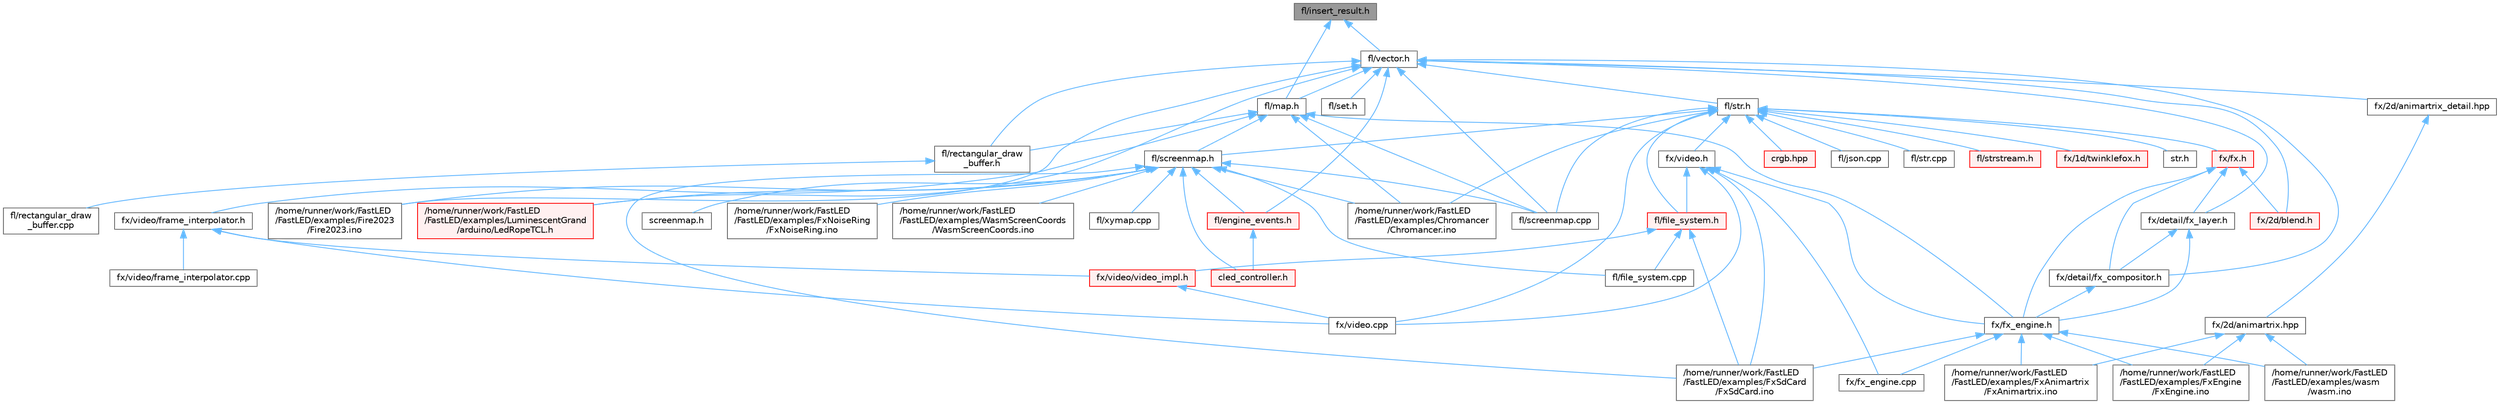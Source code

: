 digraph "fl/insert_result.h"
{
 // INTERACTIVE_SVG=YES
 // LATEX_PDF_SIZE
  bgcolor="transparent";
  edge [fontname=Helvetica,fontsize=10,labelfontname=Helvetica,labelfontsize=10];
  node [fontname=Helvetica,fontsize=10,shape=box,height=0.2,width=0.4];
  Node1 [id="Node000001",label="fl/insert_result.h",height=0.2,width=0.4,color="gray40", fillcolor="grey60", style="filled", fontcolor="black",tooltip=" "];
  Node1 -> Node2 [id="edge1_Node000001_Node000002",dir="back",color="steelblue1",style="solid",tooltip=" "];
  Node2 [id="Node000002",label="fl/map.h",height=0.2,width=0.4,color="grey40", fillcolor="white", style="filled",URL="$dc/db7/map_8h.html",tooltip=" "];
  Node2 -> Node3 [id="edge2_Node000002_Node000003",dir="back",color="steelblue1",style="solid",tooltip=" "];
  Node3 [id="Node000003",label="/home/runner/work/FastLED\l/FastLED/examples/Chromancer\l/Chromancer.ino",height=0.2,width=0.4,color="grey40", fillcolor="white", style="filled",URL="$d1/ddb/_chromancer_8ino.html",tooltip=" "];
  Node2 -> Node4 [id="edge3_Node000002_Node000004",dir="back",color="steelblue1",style="solid",tooltip=" "];
  Node4 [id="Node000004",label="fl/rectangular_draw\l_buffer.h",height=0.2,width=0.4,color="grey40", fillcolor="white", style="filled",URL="$d9/df3/rectangular__draw__buffer_8h.html",tooltip=" "];
  Node4 -> Node5 [id="edge4_Node000004_Node000005",dir="back",color="steelblue1",style="solid",tooltip=" "];
  Node5 [id="Node000005",label="fl/rectangular_draw\l_buffer.cpp",height=0.2,width=0.4,color="grey40", fillcolor="white", style="filled",URL="$d3/d8d/rectangular__draw__buffer_8cpp.html",tooltip=" "];
  Node2 -> Node6 [id="edge5_Node000002_Node000006",dir="back",color="steelblue1",style="solid",tooltip=" "];
  Node6 [id="Node000006",label="fl/screenmap.cpp",height=0.2,width=0.4,color="grey40", fillcolor="white", style="filled",URL="$d9/d6f/screenmap_8cpp.html",tooltip=" "];
  Node2 -> Node7 [id="edge6_Node000002_Node000007",dir="back",color="steelblue1",style="solid",tooltip=" "];
  Node7 [id="Node000007",label="fl/screenmap.h",height=0.2,width=0.4,color="grey40", fillcolor="white", style="filled",URL="$d7/d0d/fl_2screenmap_8h.html",tooltip=" "];
  Node7 -> Node3 [id="edge7_Node000007_Node000003",dir="back",color="steelblue1",style="solid",tooltip=" "];
  Node7 -> Node8 [id="edge8_Node000007_Node000008",dir="back",color="steelblue1",style="solid",tooltip=" "];
  Node8 [id="Node000008",label="/home/runner/work/FastLED\l/FastLED/examples/Fire2023\l/Fire2023.ino",height=0.2,width=0.4,color="grey40", fillcolor="white", style="filled",URL="$d8/d2c/_fire2023_8ino.html",tooltip=" "];
  Node7 -> Node9 [id="edge9_Node000007_Node000009",dir="back",color="steelblue1",style="solid",tooltip=" "];
  Node9 [id="Node000009",label="/home/runner/work/FastLED\l/FastLED/examples/FxNoiseRing\l/FxNoiseRing.ino",height=0.2,width=0.4,color="grey40", fillcolor="white", style="filled",URL="$d3/dac/_fx_noise_ring_8ino.html",tooltip=" "];
  Node7 -> Node10 [id="edge10_Node000007_Node000010",dir="back",color="steelblue1",style="solid",tooltip=" "];
  Node10 [id="Node000010",label="/home/runner/work/FastLED\l/FastLED/examples/FxSdCard\l/FxSdCard.ino",height=0.2,width=0.4,color="grey40", fillcolor="white", style="filled",URL="$d7/d35/_fx_sd_card_8ino.html",tooltip=" "];
  Node7 -> Node11 [id="edge11_Node000007_Node000011",dir="back",color="steelblue1",style="solid",tooltip=" "];
  Node11 [id="Node000011",label="/home/runner/work/FastLED\l/FastLED/examples/LuminescentGrand\l/arduino/LedRopeTCL.h",height=0.2,width=0.4,color="red", fillcolor="#FFF0F0", style="filled",URL="$d9/d7e/_led_rope_t_c_l_8h.html",tooltip=" "];
  Node7 -> Node13 [id="edge12_Node000007_Node000013",dir="back",color="steelblue1",style="solid",tooltip=" "];
  Node13 [id="Node000013",label="/home/runner/work/FastLED\l/FastLED/examples/WasmScreenCoords\l/WasmScreenCoords.ino",height=0.2,width=0.4,color="grey40", fillcolor="white", style="filled",URL="$dc/d4d/_wasm_screen_coords_8ino.html",tooltip="Simple test for screen coordinates in the web compiled version of FastLED."];
  Node7 -> Node14 [id="edge13_Node000007_Node000014",dir="back",color="steelblue1",style="solid",tooltip=" "];
  Node14 [id="Node000014",label="cled_controller.h",height=0.2,width=0.4,color="red", fillcolor="#FFF0F0", style="filled",URL="$db/d6d/cled__controller_8h.html",tooltip="base definitions used by led controllers for writing out led data"];
  Node7 -> Node129 [id="edge14_Node000007_Node000129",dir="back",color="steelblue1",style="solid",tooltip=" "];
  Node129 [id="Node000129",label="fl/engine_events.h",height=0.2,width=0.4,color="red", fillcolor="#FFF0F0", style="filled",URL="$dc/dd9/fl_2engine__events_8h.html",tooltip=" "];
  Node129 -> Node14 [id="edge15_Node000129_Node000014",dir="back",color="steelblue1",style="solid",tooltip=" "];
  Node7 -> Node132 [id="edge16_Node000007_Node000132",dir="back",color="steelblue1",style="solid",tooltip=" "];
  Node132 [id="Node000132",label="fl/file_system.cpp",height=0.2,width=0.4,color="grey40", fillcolor="white", style="filled",URL="$d4/d37/file__system_8cpp.html",tooltip=" "];
  Node7 -> Node6 [id="edge17_Node000007_Node000006",dir="back",color="steelblue1",style="solid",tooltip=" "];
  Node7 -> Node133 [id="edge18_Node000007_Node000133",dir="back",color="steelblue1",style="solid",tooltip=" "];
  Node133 [id="Node000133",label="fl/xymap.cpp",height=0.2,width=0.4,color="grey40", fillcolor="white", style="filled",URL="$d7/d09/xymap_8cpp.html",tooltip=" "];
  Node7 -> Node134 [id="edge19_Node000007_Node000134",dir="back",color="steelblue1",style="solid",tooltip=" "];
  Node134 [id="Node000134",label="screenmap.h",height=0.2,width=0.4,color="grey40", fillcolor="white", style="filled",URL="$d7/d97/screenmap_8h.html",tooltip=" "];
  Node2 -> Node135 [id="edge20_Node000002_Node000135",dir="back",color="steelblue1",style="solid",tooltip=" "];
  Node135 [id="Node000135",label="fx/fx_engine.h",height=0.2,width=0.4,color="grey40", fillcolor="white", style="filled",URL="$d9/d3c/fx__engine_8h.html",tooltip=" "];
  Node135 -> Node40 [id="edge21_Node000135_Node000040",dir="back",color="steelblue1",style="solid",tooltip=" "];
  Node40 [id="Node000040",label="/home/runner/work/FastLED\l/FastLED/examples/FxAnimartrix\l/FxAnimartrix.ino",height=0.2,width=0.4,color="grey40", fillcolor="white", style="filled",URL="$dd/d96/_fx_animartrix_8ino.html",tooltip=" "];
  Node135 -> Node43 [id="edge22_Node000135_Node000043",dir="back",color="steelblue1",style="solid",tooltip=" "];
  Node43 [id="Node000043",label="/home/runner/work/FastLED\l/FastLED/examples/FxEngine\l/FxEngine.ino",height=0.2,width=0.4,color="grey40", fillcolor="white", style="filled",URL="$d6/d35/_fx_engine_8ino.html",tooltip="Demonstrates how to use the FxEngine to switch between different effects on a 2D LED matrix."];
  Node135 -> Node10 [id="edge23_Node000135_Node000010",dir="back",color="steelblue1",style="solid",tooltip=" "];
  Node135 -> Node77 [id="edge24_Node000135_Node000077",dir="back",color="steelblue1",style="solid",tooltip=" "];
  Node77 [id="Node000077",label="/home/runner/work/FastLED\l/FastLED/examples/wasm\l/wasm.ino",height=0.2,width=0.4,color="grey40", fillcolor="white", style="filled",URL="$d7/dd3/wasm_8ino.html",tooltip="Demonstrates an advanced ino file with multiple effects and UI elements."];
  Node135 -> Node136 [id="edge25_Node000135_Node000136",dir="back",color="steelblue1",style="solid",tooltip=" "];
  Node136 [id="Node000136",label="fx/fx_engine.cpp",height=0.2,width=0.4,color="grey40", fillcolor="white", style="filled",URL="$df/d8e/fx__engine_8cpp.html",tooltip=" "];
  Node2 -> Node137 [id="edge26_Node000002_Node000137",dir="back",color="steelblue1",style="solid",tooltip=" "];
  Node137 [id="Node000137",label="fx/video/frame_interpolator.h",height=0.2,width=0.4,color="grey40", fillcolor="white", style="filled",URL="$d3/dda/frame__interpolator_8h.html",tooltip=" "];
  Node137 -> Node138 [id="edge27_Node000137_Node000138",dir="back",color="steelblue1",style="solid",tooltip=" "];
  Node138 [id="Node000138",label="fx/video.cpp",height=0.2,width=0.4,color="grey40", fillcolor="white", style="filled",URL="$d0/d05/video_8cpp.html",tooltip=" "];
  Node137 -> Node139 [id="edge28_Node000137_Node000139",dir="back",color="steelblue1",style="solid",tooltip=" "];
  Node139 [id="Node000139",label="fx/video/frame_interpolator.cpp",height=0.2,width=0.4,color="grey40", fillcolor="white", style="filled",URL="$d5/da4/frame__interpolator_8cpp.html",tooltip=" "];
  Node137 -> Node140 [id="edge29_Node000137_Node000140",dir="back",color="steelblue1",style="solid",tooltip=" "];
  Node140 [id="Node000140",label="fx/video/video_impl.h",height=0.2,width=0.4,color="red", fillcolor="#FFF0F0", style="filled",URL="$d5/d82/video__impl_8h.html",tooltip=" "];
  Node140 -> Node138 [id="edge30_Node000140_Node000138",dir="back",color="steelblue1",style="solid",tooltip=" "];
  Node1 -> Node142 [id="edge31_Node000001_Node000142",dir="back",color="steelblue1",style="solid",tooltip=" "];
  Node142 [id="Node000142",label="fl/vector.h",height=0.2,width=0.4,color="grey40", fillcolor="white", style="filled",URL="$d6/d68/vector_8h.html",tooltip=" "];
  Node142 -> Node8 [id="edge32_Node000142_Node000008",dir="back",color="steelblue1",style="solid",tooltip=" "];
  Node142 -> Node11 [id="edge33_Node000142_Node000011",dir="back",color="steelblue1",style="solid",tooltip=" "];
  Node142 -> Node129 [id="edge34_Node000142_Node000129",dir="back",color="steelblue1",style="solid",tooltip=" "];
  Node142 -> Node2 [id="edge35_Node000142_Node000002",dir="back",color="steelblue1",style="solid",tooltip=" "];
  Node142 -> Node4 [id="edge36_Node000142_Node000004",dir="back",color="steelblue1",style="solid",tooltip=" "];
  Node142 -> Node6 [id="edge37_Node000142_Node000006",dir="back",color="steelblue1",style="solid",tooltip=" "];
  Node142 -> Node143 [id="edge38_Node000142_Node000143",dir="back",color="steelblue1",style="solid",tooltip=" "];
  Node143 [id="Node000143",label="fl/set.h",height=0.2,width=0.4,color="grey40", fillcolor="white", style="filled",URL="$d4/d13/set_8h.html",tooltip=" "];
  Node142 -> Node144 [id="edge39_Node000142_Node000144",dir="back",color="steelblue1",style="solid",tooltip=" "];
  Node144 [id="Node000144",label="fl/str.h",height=0.2,width=0.4,color="grey40", fillcolor="white", style="filled",URL="$dc/d0e/fl_2str_8h.html",tooltip=" "];
  Node144 -> Node3 [id="edge40_Node000144_Node000003",dir="back",color="steelblue1",style="solid",tooltip=" "];
  Node144 -> Node117 [id="edge41_Node000144_Node000117",dir="back",color="steelblue1",style="solid",tooltip=" "];
  Node117 [id="Node000117",label="crgb.hpp",height=0.2,width=0.4,color="red", fillcolor="#FFF0F0", style="filled",URL="$d0/d4b/crgb_8hpp.html",tooltip="Defines utility functions for the red, green, and blue (RGB) pixel struct."];
  Node144 -> Node145 [id="edge42_Node000144_Node000145",dir="back",color="steelblue1",style="solid",tooltip=" "];
  Node145 [id="Node000145",label="fl/file_system.h",height=0.2,width=0.4,color="red", fillcolor="#FFF0F0", style="filled",URL="$d9/d28/fl_2file__system_8h.html",tooltip=" "];
  Node145 -> Node10 [id="edge43_Node000145_Node000010",dir="back",color="steelblue1",style="solid",tooltip=" "];
  Node145 -> Node132 [id="edge44_Node000145_Node000132",dir="back",color="steelblue1",style="solid",tooltip=" "];
  Node145 -> Node140 [id="edge45_Node000145_Node000140",dir="back",color="steelblue1",style="solid",tooltip=" "];
  Node144 -> Node149 [id="edge46_Node000144_Node000149",dir="back",color="steelblue1",style="solid",tooltip=" "];
  Node149 [id="Node000149",label="fl/json.cpp",height=0.2,width=0.4,color="grey40", fillcolor="white", style="filled",URL="$dd/d55/json_8cpp.html",tooltip=" "];
  Node144 -> Node6 [id="edge47_Node000144_Node000006",dir="back",color="steelblue1",style="solid",tooltip=" "];
  Node144 -> Node7 [id="edge48_Node000144_Node000007",dir="back",color="steelblue1",style="solid",tooltip=" "];
  Node144 -> Node150 [id="edge49_Node000144_Node000150",dir="back",color="steelblue1",style="solid",tooltip=" "];
  Node150 [id="Node000150",label="fl/str.cpp",height=0.2,width=0.4,color="grey40", fillcolor="white", style="filled",URL="$d1/d1f/str_8cpp.html",tooltip=" "];
  Node144 -> Node151 [id="edge50_Node000144_Node000151",dir="back",color="steelblue1",style="solid",tooltip=" "];
  Node151 [id="Node000151",label="fl/strstream.h",height=0.2,width=0.4,color="red", fillcolor="#FFF0F0", style="filled",URL="$d8/d00/strstream_8h.html",tooltip=" "];
  Node144 -> Node105 [id="edge51_Node000144_Node000105",dir="back",color="steelblue1",style="solid",tooltip=" "];
  Node105 [id="Node000105",label="fx/1d/twinklefox.h",height=0.2,width=0.4,color="red", fillcolor="#FFF0F0", style="filled",URL="$d1/df6/twinklefox_8h.html",tooltip=" "];
  Node144 -> Node169 [id="edge52_Node000144_Node000169",dir="back",color="steelblue1",style="solid",tooltip=" "];
  Node169 [id="Node000169",label="fx/fx.h",height=0.2,width=0.4,color="red", fillcolor="#FFF0F0", style="filled",URL="$d2/d0c/fx_8h.html",tooltip=" "];
  Node169 -> Node163 [id="edge53_Node000169_Node000163",dir="back",color="steelblue1",style="solid",tooltip=" "];
  Node163 [id="Node000163",label="fx/2d/blend.h",height=0.2,width=0.4,color="red", fillcolor="#FFF0F0", style="filled",URL="$d8/d4e/blend_8h.html",tooltip=" "];
  Node169 -> Node165 [id="edge54_Node000169_Node000165",dir="back",color="steelblue1",style="solid",tooltip=" "];
  Node165 [id="Node000165",label="fx/detail/fx_compositor.h",height=0.2,width=0.4,color="grey40", fillcolor="white", style="filled",URL="$d5/d6b/fx__compositor_8h.html",tooltip=" "];
  Node165 -> Node135 [id="edge55_Node000165_Node000135",dir="back",color="steelblue1",style="solid",tooltip=" "];
  Node169 -> Node164 [id="edge56_Node000169_Node000164",dir="back",color="steelblue1",style="solid",tooltip=" "];
  Node164 [id="Node000164",label="fx/detail/fx_layer.h",height=0.2,width=0.4,color="grey40", fillcolor="white", style="filled",URL="$d7/d2f/fx__layer_8h.html",tooltip=" "];
  Node164 -> Node165 [id="edge57_Node000164_Node000165",dir="back",color="steelblue1",style="solid",tooltip=" "];
  Node164 -> Node135 [id="edge58_Node000164_Node000135",dir="back",color="steelblue1",style="solid",tooltip=" "];
  Node169 -> Node135 [id="edge59_Node000169_Node000135",dir="back",color="steelblue1",style="solid",tooltip=" "];
  Node144 -> Node138 [id="edge60_Node000144_Node000138",dir="back",color="steelblue1",style="solid",tooltip=" "];
  Node144 -> Node171 [id="edge61_Node000144_Node000171",dir="back",color="steelblue1",style="solid",tooltip=" "];
  Node171 [id="Node000171",label="fx/video.h",height=0.2,width=0.4,color="grey40", fillcolor="white", style="filled",URL="$dd/d78/video_8h.html",tooltip=" "];
  Node171 -> Node10 [id="edge62_Node000171_Node000010",dir="back",color="steelblue1",style="solid",tooltip=" "];
  Node171 -> Node145 [id="edge63_Node000171_Node000145",dir="back",color="steelblue1",style="solid",tooltip=" "];
  Node171 -> Node136 [id="edge64_Node000171_Node000136",dir="back",color="steelblue1",style="solid",tooltip=" "];
  Node171 -> Node135 [id="edge65_Node000171_Node000135",dir="back",color="steelblue1",style="solid",tooltip=" "];
  Node171 -> Node138 [id="edge66_Node000171_Node000138",dir="back",color="steelblue1",style="solid",tooltip=" "];
  Node144 -> Node174 [id="edge67_Node000144_Node000174",dir="back",color="steelblue1",style="solid",tooltip=" "];
  Node174 [id="Node000174",label="str.h",height=0.2,width=0.4,color="grey40", fillcolor="white", style="filled",URL="$d1/d93/str_8h.html",tooltip=" "];
  Node142 -> Node175 [id="edge68_Node000142_Node000175",dir="back",color="steelblue1",style="solid",tooltip=" "];
  Node175 [id="Node000175",label="fx/2d/animartrix_detail.hpp",height=0.2,width=0.4,color="grey40", fillcolor="white", style="filled",URL="$d3/d3b/animartrix__detail_8hpp.html",tooltip=" "];
  Node175 -> Node168 [id="edge69_Node000175_Node000168",dir="back",color="steelblue1",style="solid",tooltip=" "];
  Node168 [id="Node000168",label="fx/2d/animartrix.hpp",height=0.2,width=0.4,color="grey40", fillcolor="white", style="filled",URL="$d3/dc3/animartrix_8hpp.html",tooltip=" "];
  Node168 -> Node40 [id="edge70_Node000168_Node000040",dir="back",color="steelblue1",style="solid",tooltip=" "];
  Node168 -> Node43 [id="edge71_Node000168_Node000043",dir="back",color="steelblue1",style="solid",tooltip=" "];
  Node168 -> Node77 [id="edge72_Node000168_Node000077",dir="back",color="steelblue1",style="solid",tooltip=" "];
  Node142 -> Node163 [id="edge73_Node000142_Node000163",dir="back",color="steelblue1",style="solid",tooltip=" "];
  Node142 -> Node165 [id="edge74_Node000142_Node000165",dir="back",color="steelblue1",style="solid",tooltip=" "];
  Node142 -> Node164 [id="edge75_Node000142_Node000164",dir="back",color="steelblue1",style="solid",tooltip=" "];
}
